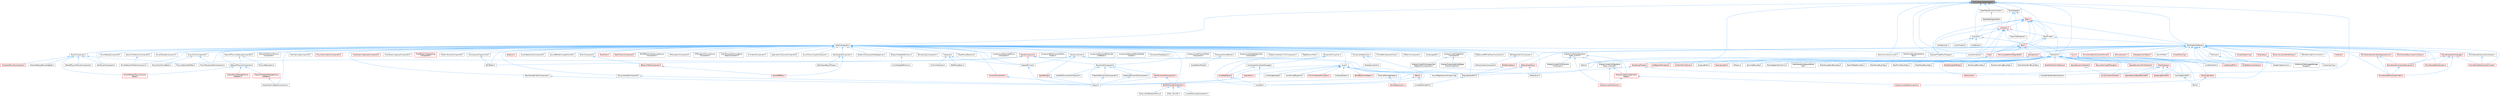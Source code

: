 digraph "ConcurrentLinearAllocator.h"
{
 // INTERACTIVE_SVG=YES
 // LATEX_PDF_SIZE
  bgcolor="transparent";
  edge [fontname=Helvetica,fontsize=10,labelfontname=Helvetica,labelfontsize=10];
  node [fontname=Helvetica,fontsize=10,shape=box,height=0.2,width=0.4];
  Node1 [id="Node000001",label="ConcurrentLinearAllocator.h",height=0.2,width=0.4,color="gray40", fillcolor="grey60", style="filled", fontcolor="black",tooltip=" "];
  Node1 -> Node2 [id="edge1_Node000001_Node000002",dir="back",color="steelblue1",style="solid",tooltip=" "];
  Node2 [id="Node000002",label="ActorComponent.h",height=0.2,width=0.4,color="grey40", fillcolor="white", style="filled",URL="$da/db1/ActorComponent_8h.html",tooltip=" "];
  Node2 -> Node3 [id="edge2_Node000002_Node000003",dir="back",color="steelblue1",style="solid",tooltip=" "];
  Node3 [id="Node000003",label="AIPerceptionComponent.h",height=0.2,width=0.4,color="grey40", fillcolor="white", style="filled",URL="$d6/d0a/AIPerceptionComponent_8h.html",tooltip=" "];
  Node2 -> Node4 [id="edge3_Node000002_Node000004",dir="back",color="steelblue1",style="solid",tooltip=" "];
  Node4 [id="Node000004",label="AIPerceptionStimuliSource\lComponent.h",height=0.2,width=0.4,color="grey40", fillcolor="white", style="filled",URL="$df/da3/AIPerceptionStimuliSourceComponent_8h.html",tooltip=" "];
  Node2 -> Node5 [id="edge4_Node000002_Node000005",dir="back",color="steelblue1",style="solid",tooltip=" "];
  Node5 [id="Node000005",label="ActorTextureStreamingBuild\lDataComponent.h",height=0.2,width=0.4,color="grey40", fillcolor="white", style="filled",URL="$d2/d6d/ActorTextureStreamingBuildDataComponent_8h.html",tooltip=" "];
  Node2 -> Node6 [id="edge5_Node000002_Node000006",dir="back",color="steelblue1",style="solid",tooltip=" "];
  Node6 [id="Node000006",label="AnimNextComponent.h",height=0.2,width=0.4,color="grey40", fillcolor="white", style="filled",URL="$d2/d67/AnimNextComponent_8h.html",tooltip=" "];
  Node2 -> Node7 [id="edge6_Node000002_Node000007",dir="back",color="steelblue1",style="solid",tooltip=" "];
  Node7 [id="Node000007",label="ApplicationLifecycleComponent.h",height=0.2,width=0.4,color="grey40", fillcolor="white", style="filled",URL="$de/db6/ApplicationLifecycleComponent_8h.html",tooltip=" "];
  Node2 -> Node8 [id="edge7_Node000002_Node000008",dir="back",color="steelblue1",style="solid",tooltip=" "];
  Node8 [id="Node000008",label="AsyncPhysicsInputComponent.h",height=0.2,width=0.4,color="grey40", fillcolor="white", style="filled",URL="$da/d20/AsyncPhysicsInputComponent_8h.html",tooltip=" "];
  Node2 -> Node9 [id="edge8_Node000002_Node000009",dir="back",color="steelblue1",style="solid",tooltip=" "];
  Node9 [id="Node000009",label="BlackboardComponent.h",height=0.2,width=0.4,color="grey40", fillcolor="white", style="filled",URL="$d9/d2d/BlackboardComponent_8h.html",tooltip=" "];
  Node9 -> Node10 [id="edge9_Node000009_Node000010",dir="back",color="steelblue1",style="solid",tooltip=" "];
  Node10 [id="Node000010",label="BlackboardKeyAllTypes.h",height=0.2,width=0.4,color="grey40", fillcolor="white", style="filled",URL="$d5/d34/BlackboardKeyAllTypes_8h.html",tooltip=" "];
  Node9 -> Node11 [id="edge10_Node000009_Node000011",dir="back",color="steelblue1",style="solid",tooltip=" "];
  Node11 [id="Node000011",label="ValueOrBBKey.h",height=0.2,width=0.4,color="red", fillcolor="#FFF0F0", style="filled",URL="$d4/d32/ValueOrBBKey_8h.html",tooltip=" "];
  Node2 -> Node35 [id="edge11_Node000002_Node000035",dir="back",color="steelblue1",style="solid",tooltip=" "];
  Node35 [id="Node000035",label="BlueprintComponentNodeSpawner.h",height=0.2,width=0.4,color="grey40", fillcolor="white", style="filled",URL="$d2/d98/BlueprintComponentNodeSpawner_8h.html",tooltip=" "];
  Node2 -> Node36 [id="edge12_Node000002_Node000036",dir="back",color="steelblue1",style="solid",tooltip=" "];
  Node36 [id="Node000036",label="BlueprintGraphDefinitions.h",height=0.2,width=0.4,color="grey40", fillcolor="white", style="filled",URL="$d7/d5e/BlueprintGraphDefinitions_8h.html",tooltip=" "];
  Node36 -> Node37 [id="edge13_Node000036_Node000037",dir="back",color="steelblue1",style="solid",tooltip=" "];
  Node37 [id="Node000037",label="AnimGraphDefinitions.h",height=0.2,width=0.4,color="grey40", fillcolor="white", style="filled",URL="$d9/d78/AnimGraphDefinitions_8h.html",tooltip=" "];
  Node2 -> Node38 [id="edge14_Node000002_Node000038",dir="back",color="steelblue1",style="solid",tooltip=" "];
  Node38 [id="Node000038",label="BoundsCopyComponent.h",height=0.2,width=0.4,color="grey40", fillcolor="white", style="filled",URL="$d2/d10/BoundsCopyComponent_8h.html",tooltip=" "];
  Node2 -> Node39 [id="edge15_Node000002_Node000039",dir="back",color="steelblue1",style="solid",tooltip=" "];
  Node39 [id="Node000039",label="BrainComponent.h",height=0.2,width=0.4,color="grey40", fillcolor="white", style="filled",URL="$d6/dc0/BrainComponent_8h.html",tooltip=" "];
  Node39 -> Node40 [id="edge16_Node000039_Node000040",dir="back",color="steelblue1",style="solid",tooltip=" "];
  Node40 [id="Node000040",label="BehaviorTreeComponent.h",height=0.2,width=0.4,color="red", fillcolor="#FFF0F0", style="filled",URL="$dc/d7b/BehaviorTreeComponent_8h.html",tooltip=" "];
  Node40 -> Node11 [id="edge17_Node000040_Node000011",dir="back",color="steelblue1",style="solid",tooltip=" "];
  Node2 -> Node68 [id="edge18_Node000002_Node000068",dir="back",color="steelblue1",style="solid",tooltip=" "];
  Node68 [id="Node000068",label="ChaosMoverBackend.h",height=0.2,width=0.4,color="grey40", fillcolor="white", style="filled",URL="$de/d0f/ChaosMoverBackend_8h.html",tooltip=" "];
  Node2 -> Node69 [id="edge19_Node000002_Node000069",dir="back",color="steelblue1",style="solid",tooltip=" "];
  Node69 [id="Node000069",label="Character.h",height=0.2,width=0.4,color="grey40", fillcolor="white", style="filled",URL="$db/dc7/Character_8h.html",tooltip=" "];
  Node69 -> Node70 [id="edge20_Node000069_Node000070",dir="back",color="steelblue1",style="solid",tooltip=" "];
  Node70 [id="Node000070",label="ArchVisCharacter.h",height=0.2,width=0.4,color="grey40", fillcolor="white", style="filled",URL="$d3/d2b/ArchVisCharacter_8h.html",tooltip=" "];
  Node69 -> Node71 [id="edge21_Node000069_Node000071",dir="back",color="steelblue1",style="solid",tooltip=" "];
  Node71 [id="Node000071",label="EQSTestingPawn.h",height=0.2,width=0.4,color="grey40", fillcolor="white", style="filled",URL="$de/d48/EQSTestingPawn_8h.html",tooltip=" "];
  Node69 -> Node72 [id="edge22_Node000069_Node000072",dir="back",color="steelblue1",style="solid",tooltip=" "];
  Node72 [id="Node000072",label="EngineMinimal.h",height=0.2,width=0.4,color="grey40", fillcolor="white", style="filled",URL="$d0/d2c/EngineMinimal_8h.html",tooltip=" "];
  Node72 -> Node73 [id="edge23_Node000072_Node000073",dir="back",color="steelblue1",style="solid",tooltip=" "];
  Node73 [id="Node000073",label="Engine.h",height=0.2,width=0.4,color="grey40", fillcolor="white", style="filled",URL="$d1/d34/Public_2Engine_8h.html",tooltip=" "];
  Node2 -> Node74 [id="edge24_Node000002_Node000074",dir="back",color="steelblue1",style="solid",tooltip=" "];
  Node74 [id="Node000074",label="ClusterUnionReplicatedProxy\lComponent.h",height=0.2,width=0.4,color="grey40", fillcolor="white", style="filled",URL="$da/d2c/ClusterUnionReplicatedProxyComponent_8h.html",tooltip=" "];
  Node2 -> Node75 [id="edge25_Node000002_Node000075",dir="back",color="steelblue1",style="solid",tooltip=" "];
  Node75 [id="Node000075",label="ComponentAssetBroker.h",height=0.2,width=0.4,color="grey40", fillcolor="white", style="filled",URL="$da/ddd/ComponentAssetBroker_8h.html",tooltip=" "];
  Node75 -> Node76 [id="edge26_Node000075_Node000076",dir="back",color="steelblue1",style="solid",tooltip=" "];
  Node76 [id="Node000076",label="AudioEditorModule.h",height=0.2,width=0.4,color="grey40", fillcolor="white", style="filled",URL="$d4/d28/AudioEditorModule_8h.html",tooltip=" "];
  Node2 -> Node77 [id="edge27_Node000002_Node000077",dir="back",color="steelblue1",style="solid",tooltip=" "];
  Node77 [id="Node000077",label="ComponentEditorContextMenu\lContex.h",height=0.2,width=0.4,color="grey40", fillcolor="white", style="filled",URL="$db/d71/ComponentEditorContextMenuContex_8h.html",tooltip=" "];
  Node2 -> Node78 [id="edge28_Node000002_Node000078",dir="back",color="steelblue1",style="solid",tooltip=" "];
  Node78 [id="Node000078",label="ComponentEditorUtils.h",height=0.2,width=0.4,color="grey40", fillcolor="white", style="filled",URL="$d0/d4b/ComponentEditorUtils_8h.html",tooltip=" "];
  Node78 -> Node79 [id="edge29_Node000078_Node000079",dir="back",color="steelblue1",style="solid",tooltip=" "];
  Node79 [id="Node000079",label="PackedLevelActor.h",height=0.2,width=0.4,color="grey40", fillcolor="white", style="filled",URL="$d7/dfa/PackedLevelActor_8h.html",tooltip=" "];
  Node78 -> Node80 [id="edge30_Node000078_Node000080",dir="back",color="steelblue1",style="solid",tooltip=" "];
  Node80 [id="Node000080",label="UnrealEd.h",height=0.2,width=0.4,color="grey40", fillcolor="white", style="filled",URL="$d2/d5f/UnrealEd_8h.html",tooltip=" "];
  Node2 -> Node81 [id="edge31_Node000002_Node000081",dir="back",color="steelblue1",style="solid",tooltip=" "];
  Node81 [id="Node000081",label="ComponentElementEditorCopy\lAndPaste.h",height=0.2,width=0.4,color="grey40", fillcolor="white", style="filled",URL="$da/d37/ComponentElementEditorCopyAndPaste_8h.html",tooltip=" "];
  Node2 -> Node82 [id="edge32_Node000002_Node000082",dir="back",color="steelblue1",style="solid",tooltip=" "];
  Node82 [id="Node000082",label="ComponentRecreateRenderState\lContext.h",height=0.2,width=0.4,color="grey40", fillcolor="white", style="filled",URL="$de/dd0/ComponentRecreateRenderStateContext_8h.html",tooltip=" "];
  Node2 -> Node83 [id="edge33_Node000002_Node000083",dir="back",color="steelblue1",style="solid",tooltip=" "];
  Node83 [id="Node000083",label="ComponentTypeRegistry.h",height=0.2,width=0.4,color="grey40", fillcolor="white", style="filled",URL="$dd/d81/ComponentTypeRegistry_8h.html",tooltip=" "];
  Node2 -> Node84 [id="edge34_Node000002_Node000084",dir="back",color="steelblue1",style="solid",tooltip=" "];
  Node84 [id="Node000084",label="ComponentVisualizer.h",height=0.2,width=0.4,color="grey40", fillcolor="white", style="filled",URL="$d3/d9b/ComponentVisualizer_8h.html",tooltip=" "];
  Node84 -> Node85 [id="edge35_Node000084_Node000085",dir="back",color="steelblue1",style="solid",tooltip=" "];
  Node85 [id="Node000085",label="ComponentVisualizerManager.h",height=0.2,width=0.4,color="grey40", fillcolor="white", style="filled",URL="$d5/d81/ComponentVisualizerManager_8h.html",tooltip=" "];
  Node85 -> Node80 [id="edge36_Node000085_Node000080",dir="back",color="steelblue1",style="solid",tooltip=" "];
  Node85 -> Node86 [id="edge37_Node000085_Node000086",dir="back",color="steelblue1",style="solid",tooltip=" "];
  Node86 [id="Node000086",label="UnrealEdEngine.h",height=0.2,width=0.4,color="red", fillcolor="#FFF0F0", style="filled",URL="$d2/d51/UnrealEdEngine_8h.html",tooltip=" "];
  Node86 -> Node80 [id="edge38_Node000086_Node000080",dir="back",color="steelblue1",style="solid",tooltip=" "];
  Node84 -> Node80 [id="edge39_Node000084_Node000080",dir="back",color="steelblue1",style="solid",tooltip=" "];
  Node84 -> Node86 [id="edge40_Node000084_Node000086",dir="back",color="steelblue1",style="solid",tooltip=" "];
  Node2 -> Node88 [id="edge41_Node000002_Node000088",dir="back",color="steelblue1",style="solid",tooltip=" "];
  Node88 [id="Node000088",label="DisplayClusterConfiguration\lTypes_ICVFX.h",height=0.2,width=0.4,color="grey40", fillcolor="white", style="filled",URL="$d3/dc4/DisplayClusterConfigurationTypes__ICVFX_8h.html",tooltip=" "];
  Node88 -> Node89 [id="edge42_Node000088_Node000089",dir="back",color="steelblue1",style="solid",tooltip=" "];
  Node89 [id="Node000089",label="DisplayClusterConfiguration\lTypes.h",height=0.2,width=0.4,color="red", fillcolor="#FFF0F0", style="filled",URL="$d5/dc6/DisplayClusterConfigurationTypes_8h.html",tooltip=" "];
  Node89 -> Node92 [id="edge43_Node000089_Node000092",dir="back",color="steelblue1",style="solid",tooltip=" "];
  Node92 [id="Node000092",label="DisplayClusterNetConnection.h",height=0.2,width=0.4,color="red", fillcolor="#FFF0F0", style="filled",URL="$d0/df0/DisplayClusterNetConnection_8h.html",tooltip=" "];
  Node89 -> Node94 [id="edge44_Node000089_Node000094",dir="back",color="steelblue1",style="solid",tooltip=" "];
  Node94 [id="Node000094",label="DisplayClusterRootActor.h",height=0.2,width=0.4,color="red", fillcolor="#FFF0F0", style="filled",URL="$d0/d41/DisplayClusterRootActor_8h.html",tooltip=" "];
  Node88 -> Node99 [id="edge45_Node000088_Node000099",dir="back",color="steelblue1",style="solid",tooltip=" "];
  Node99 [id="Node000099",label="DisplayClusterConfiguration\lTypes_Viewport.h",height=0.2,width=0.4,color="grey40", fillcolor="white", style="filled",URL="$d1/d6b/DisplayClusterConfigurationTypes__Viewport_8h.html",tooltip=" "];
  Node99 -> Node89 [id="edge46_Node000099_Node000089",dir="back",color="steelblue1",style="solid",tooltip=" "];
  Node99 -> Node94 [id="edge47_Node000099_Node000094",dir="back",color="steelblue1",style="solid",tooltip=" "];
  Node88 -> Node100 [id="edge48_Node000088_Node000100",dir="back",color="steelblue1",style="solid",tooltip=" "];
  Node100 [id="Node000100",label="DisplayClusterICVFXCamera\lComponent.h",height=0.2,width=0.4,color="grey40", fillcolor="white", style="filled",URL="$d9/de0/DisplayClusterICVFXCameraComponent_8h.html",tooltip=" "];
  Node88 -> Node94 [id="edge49_Node000088_Node000094",dir="back",color="steelblue1",style="solid",tooltip=" "];
  Node2 -> Node101 [id="edge50_Node000002_Node000101",dir="back",color="steelblue1",style="solid",tooltip=" "];
  Node101 [id="Node000101",label="DisplayClusterPreviewShare\lComponent.h",height=0.2,width=0.4,color="grey40", fillcolor="white", style="filled",URL="$d0/d2c/DisplayClusterPreviewShareComponent_8h.html",tooltip=" "];
  Node2 -> Node102 [id="edge51_Node000002_Node000102",dir="back",color="steelblue1",style="solid",tooltip=" "];
  Node102 [id="Node000102",label="DisplayClusterStageActor\lComponent.h",height=0.2,width=0.4,color="grey40", fillcolor="white", style="filled",URL="$d6/d98/DisplayClusterStageActorComponent_8h.html",tooltip=" "];
  Node102 -> Node103 [id="edge52_Node000102_Node000103",dir="back",color="steelblue1",style="solid",tooltip=" "];
  Node103 [id="Node000103",label="DisplayClusterChromakeyCard\lStageActorComponent.h",height=0.2,width=0.4,color="grey40", fillcolor="white", style="filled",URL="$db/dbc/DisplayClusterChromakeyCardStageActorComponent_8h.html",tooltip=" "];
  Node102 -> Node104 [id="edge53_Node000102_Node000104",dir="back",color="steelblue1",style="solid",tooltip=" "];
  Node104 [id="Node000104",label="DisplayClusterLightCardStage\lActorComponent.h",height=0.2,width=0.4,color="grey40", fillcolor="white", style="filled",URL="$d0/db9/DisplayClusterLightCardStageActorComponent_8h.html",tooltip=" "];
  Node2 -> Node105 [id="edge54_Node000002_Node000105",dir="back",color="steelblue1",style="solid",tooltip=" "];
  Node105 [id="Node000105",label="DisplayClusterStageGeometry\lComponent.h",height=0.2,width=0.4,color="grey40", fillcolor="white", style="filled",URL="$d2/df3/DisplayClusterStageGeometryComponent_8h.html",tooltip=" "];
  Node2 -> Node106 [id="edge55_Node000002_Node000106",dir="back",color="steelblue1",style="solid",tooltip=" "];
  Node106 [id="Node000106",label="DisplayClusterSyncTickComponent.h",height=0.2,width=0.4,color="grey40", fillcolor="white", style="filled",URL="$d5/d00/DisplayClusterSyncTickComponent_8h.html",tooltip=" "];
  Node2 -> Node107 [id="edge56_Node000002_Node000107",dir="back",color="steelblue1",style="solid",tooltip=" "];
  Node107 [id="Node000107",label="DlgReferenceTree.h",height=0.2,width=0.4,color="grey40", fillcolor="white", style="filled",URL="$db/dd3/DlgReferenceTree_8h.html",tooltip=" "];
  Node2 -> Node72 [id="edge57_Node000002_Node000072",dir="back",color="steelblue1",style="solid",tooltip=" "];
  Node2 -> Node108 [id="edge58_Node000002_Node000108",dir="back",color="steelblue1",style="solid",tooltip=" "];
  Node108 [id="Node000108",label="EngineSharedPCH.h",height=0.2,width=0.4,color="grey40", fillcolor="white", style="filled",URL="$dc/dbb/EngineSharedPCH_8h.html",tooltip=" "];
  Node108 -> Node109 [id="edge59_Node000108_Node000109",dir="back",color="steelblue1",style="solid",tooltip=" "];
  Node109 [id="Node000109",label="UnrealEdSharedPCH.h",height=0.2,width=0.4,color="grey40", fillcolor="white", style="filled",URL="$d1/de6/UnrealEdSharedPCH_8h.html",tooltip=" "];
  Node2 -> Node110 [id="edge60_Node000002_Node000110",dir="back",color="steelblue1",style="solid",tooltip=" "];
  Node110 [id="Node000110",label="GameplayTasksComponent.h",height=0.2,width=0.4,color="grey40", fillcolor="white", style="filled",URL="$d6/d36/GameplayTasksComponent_8h.html",tooltip=" "];
  Node110 -> Node111 [id="edge61_Node000110_Node000111",dir="back",color="steelblue1",style="solid",tooltip=" "];
  Node111 [id="Node000111",label="AbilitySystemComponent.h",height=0.2,width=0.4,color="grey40", fillcolor="white", style="filled",URL="$d0/da3/AbilitySystemComponent_8h.html",tooltip=" "];
  Node2 -> Node112 [id="edge62_Node000002_Node000112",dir="back",color="steelblue1",style="solid",tooltip=" "];
  Node112 [id="Node000112",label="InputComponent.h",height=0.2,width=0.4,color="grey40", fillcolor="white", style="filled",URL="$d4/de7/InputComponent_8h.html",tooltip=" "];
  Node112 -> Node72 [id="edge63_Node000112_Node000072",dir="back",color="steelblue1",style="solid",tooltip=" "];
  Node112 -> Node108 [id="edge64_Node000112_Node000108",dir="back",color="steelblue1",style="solid",tooltip=" "];
  Node112 -> Node113 [id="edge65_Node000112_Node000113",dir="back",color="steelblue1",style="solid",tooltip=" "];
  Node113 [id="Node000113",label="InputSettings.h",height=0.2,width=0.4,color="red", fillcolor="#FFF0F0", style="filled",URL="$da/d88/InputSettings_8h.html",tooltip=" "];
  Node113 -> Node73 [id="edge66_Node000113_Node000073",dir="back",color="steelblue1",style="solid",tooltip=" "];
  Node2 -> Node116 [id="edge67_Node000002_Node000116",dir="back",color="steelblue1",style="solid",tooltip=" "];
  Node116 [id="Node000116",label="KismetReinstanceUtilities.h",height=0.2,width=0.4,color="grey40", fillcolor="white", style="filled",URL="$d4/dae/KismetReinstanceUtilities_8h.html",tooltip=" "];
  Node2 -> Node117 [id="edge68_Node000002_Node000117",dir="back",color="steelblue1",style="solid",tooltip=" "];
  Node117 [id="Node000117",label="LODSyncComponent.h",height=0.2,width=0.4,color="grey40", fillcolor="white", style="filled",URL="$d0/dbf/LODSyncComponent_8h.html",tooltip=" "];
  Node2 -> Node118 [id="edge69_Node000002_Node000118",dir="back",color="steelblue1",style="solid",tooltip=" "];
  Node118 [id="Node000118",label="LandscapeEdit.h",height=0.2,width=0.4,color="grey40", fillcolor="white", style="filled",URL="$df/d61/LandscapeEdit_8h.html",tooltip=" "];
  Node2 -> Node119 [id="edge70_Node000002_Node000119",dir="back",color="steelblue1",style="solid",tooltip=" "];
  Node119 [id="Node000119",label="Level.h",height=0.2,width=0.4,color="grey40", fillcolor="white", style="filled",URL="$d9/da2/Level_8h.html",tooltip=" "];
  Node119 -> Node120 [id="edge71_Node000119_Node000120",dir="back",color="steelblue1",style="solid",tooltip=" "];
  Node120 [id="Node000120",label="AsyncRegisterLevelContext.cpp",height=0.2,width=0.4,color="grey40", fillcolor="white", style="filled",URL="$da/df8/AsyncRegisterLevelContext_8cpp.html",tooltip=" "];
  Node119 -> Node121 [id="edge72_Node000119_Node000121",dir="back",color="steelblue1",style="solid",tooltip=" "];
  Node121 [id="Node000121",label="Editor.h",height=0.2,width=0.4,color="red", fillcolor="#FFF0F0", style="filled",URL="$de/d6e/Editor_8h.html",tooltip=" "];
  Node121 -> Node80 [id="edge73_Node000121_Node000080",dir="back",color="steelblue1",style="solid",tooltip=" "];
  Node121 -> Node109 [id="edge74_Node000121_Node000109",dir="back",color="steelblue1",style="solid",tooltip=" "];
  Node119 -> Node73 [id="edge75_Node000119_Node000073",dir="back",color="steelblue1",style="solid",tooltip=" "];
  Node119 -> Node108 [id="edge76_Node000119_Node000108",dir="back",color="steelblue1",style="solid",tooltip=" "];
  Node119 -> Node348 [id="edge77_Node000119_Node000348",dir="back",color="steelblue1",style="solid",tooltip=" "];
  Node348 [id="Node000348",label="EngineUtils.h",height=0.2,width=0.4,color="red", fillcolor="#FFF0F0", style="filled",URL="$d4/d61/EngineUtils_8h.html",tooltip=" "];
  Node348 -> Node73 [id="edge78_Node000348_Node000073",dir="back",color="steelblue1",style="solid",tooltip=" "];
  Node119 -> Node355 [id="edge79_Node000119_Node000355",dir="back",color="steelblue1",style="solid",tooltip=" "];
  Node355 [id="Node000355",label="ExternalPackageHelper.h",height=0.2,width=0.4,color="grey40", fillcolor="white", style="filled",URL="$d3/d2f/ExternalPackageHelper_8h.html",tooltip=" "];
  Node355 -> Node356 [id="edge80_Node000355_Node000356",dir="back",color="steelblue1",style="solid",tooltip=" "];
  Node356 [id="Node000356",label="WorldDataLayers.h",height=0.2,width=0.4,color="red", fillcolor="#FFF0F0", style="filled",URL="$d1/d1d/WorldDataLayers_8h.html",tooltip=" "];
  Node119 -> Node357 [id="edge81_Node000119_Node000357",dir="back",color="steelblue1",style="solid",tooltip=" "];
  Node357 [id="Node000357",label="LevelDragDropOp.h",height=0.2,width=0.4,color="grey40", fillcolor="white", style="filled",URL="$dc/da5/LevelDragDropOp_8h.html",tooltip=" "];
  Node119 -> Node358 [id="edge82_Node000119_Node000358",dir="back",color="steelblue1",style="solid",tooltip=" "];
  Node358 [id="Node000358",label="LevelScriptBlueprint.h",height=0.2,width=0.4,color="grey40", fillcolor="white", style="filled",URL="$da/dfb/LevelScriptBlueprint_8h.html",tooltip=" "];
  Node119 -> Node359 [id="edge83_Node000119_Node000359",dir="back",color="steelblue1",style="solid",tooltip=" "];
  Node359 [id="Node000359",label="PrimitiveSceneProxyDesc.h",height=0.2,width=0.4,color="red", fillcolor="#FFF0F0", style="filled",URL="$d8/d20/PrimitiveSceneProxyDesc_8h.html",tooltip=" "];
  Node119 -> Node370 [id="edge84_Node000119_Node000370",dir="back",color="steelblue1",style="solid",tooltip=" "];
  Node370 [id="Node000370",label="SurfaceIterators.h",height=0.2,width=0.4,color="grey40", fillcolor="white", style="filled",URL="$da/de6/SurfaceIterators_8h.html",tooltip=" "];
  Node119 -> Node356 [id="edge85_Node000119_Node000356",dir="back",color="steelblue1",style="solid",tooltip=" "];
  Node119 -> Node371 [id="edge86_Node000119_Node000371",dir="back",color="steelblue1",style="solid",tooltip=" "];
  Node371 [id="Node000371",label="WorldPartitionHelpers.h",height=0.2,width=0.4,color="red", fillcolor="#FFF0F0", style="filled",URL="$d9/dff/WorldPartitionHelpers_8h.html",tooltip=" "];
  Node2 -> Node373 [id="edge87_Node000002_Node000373",dir="back",color="steelblue1",style="solid",tooltip=" "];
  Node373 [id="Node000373",label="MarkActorRenderStateDirty\lTask.h",height=0.2,width=0.4,color="grey40", fillcolor="white", style="filled",URL="$d0/d61/MarkActorRenderStateDirtyTask_8h.html",tooltip=" "];
  Node2 -> Node374 [id="edge88_Node000002_Node000374",dir="back",color="steelblue1",style="solid",tooltip=" "];
  Node374 [id="Node000374",label="MaterialList.h",height=0.2,width=0.4,color="grey40", fillcolor="white", style="filled",URL="$df/d0c/MaterialList_8h.html",tooltip=" "];
  Node2 -> Node375 [id="edge89_Node000002_Node000375",dir="back",color="steelblue1",style="solid",tooltip=" "];
  Node375 [id="Node000375",label="MetasoundOfflinePlayerComponent.h",height=0.2,width=0.4,color="grey40", fillcolor="white", style="filled",URL="$d8/d8f/MetasoundOfflinePlayerComponent_8h.html",tooltip=" "];
  Node2 -> Node376 [id="edge90_Node000002_Node000376",dir="back",color="steelblue1",style="solid",tooltip=" "];
  Node376 [id="Node000376",label="ModularVehicleBaseComponent.h",height=0.2,width=0.4,color="grey40", fillcolor="white", style="filled",URL="$d3/dc7/ModularVehicleBaseComponent_8h.html",tooltip=" "];
  Node2 -> Node377 [id="edge91_Node000002_Node000377",dir="back",color="steelblue1",style="solid",tooltip=" "];
  Node377 [id="Node000377",label="MovementComponent.h",height=0.2,width=0.4,color="grey40", fillcolor="white", style="filled",URL="$dd/dc8/MovementComponent_8h.html",tooltip=" "];
  Node377 -> Node73 [id="edge92_Node000377_Node000073",dir="back",color="steelblue1",style="solid",tooltip=" "];
  Node377 -> Node378 [id="edge93_Node000377_Node000378",dir="back",color="steelblue1",style="solid",tooltip=" "];
  Node378 [id="Node000378",label="InterpToMovementComponent.h",height=0.2,width=0.4,color="grey40", fillcolor="white", style="filled",URL="$db/d5e/InterpToMovementComponent_8h.html",tooltip=" "];
  Node377 -> Node379 [id="edge94_Node000377_Node000379",dir="back",color="steelblue1",style="solid",tooltip=" "];
  Node379 [id="Node000379",label="NavMovementComponent.h",height=0.2,width=0.4,color="red", fillcolor="#FFF0F0", style="filled",URL="$de/d97/NavMovementComponent_8h.html",tooltip=" "];
  Node379 -> Node73 [id="edge95_Node000379_Node000073",dir="back",color="steelblue1",style="solid",tooltip=" "];
  Node379 -> Node380 [id="edge96_Node000379_Node000380",dir="back",color="steelblue1",style="solid",tooltip=" "];
  Node380 [id="Node000380",label="PathFollowingComponent.h",height=0.2,width=0.4,color="red", fillcolor="#FFF0F0", style="filled",URL="$d5/d0b/PathFollowingComponent_8h.html",tooltip=" "];
  Node380 -> Node381 [id="edge97_Node000380_Node000381",dir="back",color="steelblue1",style="solid",tooltip=" "];
  Node381 [id="Node000381",label="AIAsyncTaskBlueprintProxy.h",height=0.2,width=0.4,color="grey40", fillcolor="white", style="filled",URL="$db/d07/AIAsyncTaskBlueprintProxy_8h.html",tooltip=" "];
  Node380 -> Node382 [id="edge98_Node000380_Node000382",dir="back",color="steelblue1",style="solid",tooltip=" "];
  Node382 [id="Node000382",label="AITask_MoveTo.h",height=0.2,width=0.4,color="grey40", fillcolor="white", style="filled",URL="$d4/dc4/AITask__MoveTo_8h.html",tooltip=" "];
  Node380 -> Node383 [id="edge99_Node000380_Node000383",dir="back",color="steelblue1",style="solid",tooltip=" "];
  Node383 [id="Node000383",label="CrowdFollowingComponent.h",height=0.2,width=0.4,color="grey40", fillcolor="white", style="filled",URL="$db/d23/CrowdFollowingComponent_8h.html",tooltip=" "];
  Node377 -> Node402 [id="edge100_Node000377_Node000402",dir="back",color="steelblue1",style="solid",tooltip=" "];
  Node402 [id="Node000402",label="ProjectileMovementComponent.h",height=0.2,width=0.4,color="grey40", fillcolor="white", style="filled",URL="$dd/d2f/ProjectileMovementComponent_8h.html",tooltip=" "];
  Node402 -> Node73 [id="edge101_Node000402_Node000073",dir="back",color="steelblue1",style="solid",tooltip=" "];
  Node377 -> Node403 [id="edge102_Node000377_Node000403",dir="back",color="steelblue1",style="solid",tooltip=" "];
  Node403 [id="Node000403",label="RotatingMovementComponent.h",height=0.2,width=0.4,color="grey40", fillcolor="white", style="filled",URL="$da/db6/RotatingMovementComponent_8h.html",tooltip=" "];
  Node403 -> Node73 [id="edge103_Node000403_Node000073",dir="back",color="steelblue1",style="solid",tooltip=" "];
  Node2 -> Node404 [id="edge104_Node000002_Node000404",dir="back",color="steelblue1",style="solid",tooltip=" "];
  Node404 [id="Node000404",label="MoverComponent.h",height=0.2,width=0.4,color="grey40", fillcolor="white", style="filled",URL="$dc/d95/MoverComponent_8h.html",tooltip=" "];
  Node404 -> Node405 [id="edge105_Node000404_Node000405",dir="back",color="steelblue1",style="solid",tooltip=" "];
  Node405 [id="Node000405",label="CharacterMoverComponent.h",height=0.2,width=0.4,color="red", fillcolor="#FFF0F0", style="filled",URL="$d2/d92/CharacterMoverComponent_8h.html",tooltip=" "];
  Node404 -> Node408 [id="edge106_Node000404_Node000408",dir="back",color="steelblue1",style="solid",tooltip=" "];
  Node408 [id="Node000408",label="MotionWarpingMoverAdapter.h",height=0.2,width=0.4,color="grey40", fillcolor="white", style="filled",URL="$d2/dbb/MotionWarpingMoverAdapter_8h.html",tooltip=" "];
  Node404 -> Node399 [id="edge107_Node000404_Node000399",dir="back",color="steelblue1",style="solid",tooltip=" "];
  Node399 [id="Node000399",label="MoverNetworkPhysicsLiaison\lBase.h",height=0.2,width=0.4,color="red", fillcolor="#FFF0F0", style="filled",URL="$d6/d54/MoverNetworkPhysicsLiaisonBase_8h.html",tooltip=" "];
  Node404 -> Node409 [id="edge108_Node000404_Node000409",dir="back",color="steelblue1",style="solid",tooltip=" "];
  Node409 [id="Node000409",label="NavMoverComponent.h",height=0.2,width=0.4,color="grey40", fillcolor="white", style="filled",URL="$df/dbc/NavMoverComponent_8h.html",tooltip=" "];
  Node404 -> Node410 [id="edge109_Node000404_Node000410",dir="back",color="steelblue1",style="solid",tooltip=" "];
  Node410 [id="Node000410",label="PathedPhysicsMoverComponent.h",height=0.2,width=0.4,color="grey40", fillcolor="white", style="filled",URL="$d2/dea/PathedPhysicsMoverComponent_8h.html",tooltip=" "];
  Node404 -> Node411 [id="edge110_Node000404_Node000411",dir="back",color="steelblue1",style="solid",tooltip=" "];
  Node411 [id="Node000411",label="PhysicsStanceModifier.h",height=0.2,width=0.4,color="grey40", fillcolor="white", style="filled",URL="$dc/d04/PhysicsStanceModifier_8h.html",tooltip=" "];
  Node2 -> Node412 [id="edge111_Node000002_Node000412",dir="back",color="steelblue1",style="solid",tooltip=" "];
  Node412 [id="Node000412",label="MoverDebugComponent.h",height=0.2,width=0.4,color="grey40", fillcolor="white", style="filled",URL="$d8/d6c/MoverDebugComponent_8h.html",tooltip=" "];
  Node2 -> Node413 [id="edge112_Node000002_Node000413",dir="back",color="steelblue1",style="solid",tooltip=" "];
  Node413 [id="Node000413",label="MoverNetworkPredictionLiaison.h",height=0.2,width=0.4,color="grey40", fillcolor="white", style="filled",URL="$d3/da4/MoverNetworkPredictionLiaison_8h.html",tooltip=" "];
  Node2 -> Node414 [id="edge113_Node000002_Node000414",dir="back",color="steelblue1",style="solid",tooltip=" "];
  Node414 [id="Node000414",label="MoverStandaloneLiaison.h",height=0.2,width=0.4,color="grey40", fillcolor="white", style="filled",URL="$dd/d84/MoverStandaloneLiaison_8h.html",tooltip=" "];
  Node2 -> Node415 [id="edge114_Node000002_Node000415",dir="back",color="steelblue1",style="solid",tooltip=" "];
  Node415 [id="Node000415",label="MusicClockComponent.h",height=0.2,width=0.4,color="grey40", fillcolor="white", style="filled",URL="$dc/dd9/MusicClockComponent_8h.html",tooltip=" "];
  Node415 -> Node416 [id="edge115_Node000415_Node000416",dir="back",color="steelblue1",style="solid",tooltip=" "];
  Node416 [id="Node000416",label="MusicClockDriverBase.h",height=0.2,width=0.4,color="grey40", fillcolor="white", style="filled",URL="$d5/d9a/MusicClockDriverBase_8h.html",tooltip=" "];
  Node415 -> Node417 [id="edge116_Node000415_Node000417",dir="back",color="steelblue1",style="solid",tooltip=" "];
  Node417 [id="Node000417",label="MusicTempometerComponent.h",height=0.2,width=0.4,color="grey40", fillcolor="white", style="filled",URL="$d9/ddf/MusicTempometerComponent_8h.html",tooltip=" "];
  Node2 -> Node417 [id="edge117_Node000002_Node000417",dir="back",color="steelblue1",style="solid",tooltip=" "];
  Node2 -> Node409 [id="edge118_Node000002_Node000409",dir="back",color="steelblue1",style="solid",tooltip=" "];
  Node2 -> Node392 [id="edge119_Node000002_Node000392",dir="back",color="steelblue1",style="solid",tooltip=" "];
  Node392 [id="Node000392",label="NetworkPhysicsComponent.h",height=0.2,width=0.4,color="grey40", fillcolor="white", style="filled",URL="$d5/dcb/NetworkPhysicsComponent_8h.html",tooltip=" "];
  Node392 -> Node393 [id="edge120_Node000392_Node000393",dir="back",color="steelblue1",style="solid",tooltip=" "];
  Node393 [id="Node000393",label="ChaosSimModuleManagerAsync\lCallback.h",height=0.2,width=0.4,color="red", fillcolor="#FFF0F0", style="filled",URL="$d7/dd0/ChaosSimModuleManagerAsyncCallback_8h.html",tooltip=" "];
  Node393 -> Node376 [id="edge121_Node000393_Node000376",dir="back",color="steelblue1",style="solid",tooltip=" "];
  Node392 -> Node397 [id="edge122_Node000392_Node000397",dir="back",color="steelblue1",style="solid",tooltip=" "];
  Node397 [id="Node000397",label="ChaosVehicleManagerAsync\lCallback.h",height=0.2,width=0.4,color="red", fillcolor="#FFF0F0", style="filled",URL="$d4/dea/ChaosVehicleManagerAsyncCallback_8h.html",tooltip=" "];
  Node392 -> Node399 [id="edge123_Node000392_Node000399",dir="back",color="steelblue1",style="solid",tooltip=" "];
  Node2 -> Node418 [id="edge124_Node000002_Node000418",dir="back",color="steelblue1",style="solid",tooltip=" "];
  Node418 [id="Node000418",label="NetworkPhysicsSettingsComponent.h",height=0.2,width=0.4,color="grey40", fillcolor="white", style="filled",URL="$dc/dea/NetworkPhysicsSettingsComponent_8h.html",tooltip=" "];
  Node418 -> Node392 [id="edge125_Node000418_Node000392",dir="back",color="steelblue1",style="solid",tooltip=" "];
  Node418 -> Node419 [id="edge126_Node000418_Node000419",dir="back",color="steelblue1",style="solid",tooltip=" "];
  Node419 [id="Node000419",label="PhysicsReplication.h",height=0.2,width=0.4,color="grey40", fillcolor="white", style="filled",URL="$dc/d56/PhysicsReplication_8h.html",tooltip=" "];
  Node2 -> Node420 [id="edge127_Node000002_Node000420",dir="back",color="steelblue1",style="solid",tooltip=" "];
  Node420 [id="Node000420",label="NetworkPredictionComponent.h",height=0.2,width=0.4,color="grey40", fillcolor="white", style="filled",URL="$d9/d97/NetworkPredictionComponent_8h.html",tooltip=" "];
  Node420 -> Node413 [id="edge128_Node000420_Node000413",dir="back",color="steelblue1",style="solid",tooltip=" "];
  Node2 -> Node421 [id="edge129_Node000002_Node000421",dir="back",color="steelblue1",style="solid",tooltip=" "];
  Node421 [id="Node000421",label="NetworkPredictionPhysics\lComponent.h",height=0.2,width=0.4,color="grey40", fillcolor="white", style="filled",URL="$d1/d6b/NetworkPredictionPhysicsComponent_8h.html",tooltip=" "];
  Node2 -> Node380 [id="edge130_Node000002_Node000380",dir="back",color="steelblue1",style="solid",tooltip=" "];
  Node2 -> Node422 [id="edge131_Node000002_Node000422",dir="back",color="steelblue1",style="solid",tooltip=" "];
  Node422 [id="Node000422",label="PawnNoiseEmitterComponent.h",height=0.2,width=0.4,color="grey40", fillcolor="white", style="filled",URL="$de/d71/PawnNoiseEmitterComponent_8h.html",tooltip=" "];
  Node422 -> Node73 [id="edge132_Node000422_Node000073",dir="back",color="steelblue1",style="solid",tooltip=" "];
  Node2 -> Node423 [id="edge133_Node000002_Node000423",dir="back",color="steelblue1",style="solid",tooltip=" "];
  Node423 [id="Node000423",label="PawnSensingComponent.h",height=0.2,width=0.4,color="grey40", fillcolor="white", style="filled",URL="$d0/d30/PawnSensingComponent_8h.html",tooltip=" "];
  Node2 -> Node424 [id="edge134_Node000002_Node000424",dir="back",color="steelblue1",style="solid",tooltip=" "];
  Node424 [id="Node000424",label="PhysicalAnimationComponent.h",height=0.2,width=0.4,color="red", fillcolor="#FFF0F0", style="filled",URL="$de/d7f/PhysicalAnimationComponent_8h.html",tooltip=" "];
  Node2 -> Node426 [id="edge135_Node000002_Node000426",dir="back",color="steelblue1",style="solid",tooltip=" "];
  Node426 [id="Node000426",label="PhysicsHandleComponent.h",height=0.2,width=0.4,color="grey40", fillcolor="white", style="filled",URL="$d5/dd0/PhysicsHandleComponent_8h.html",tooltip=" "];
  Node426 -> Node73 [id="edge136_Node000426_Node000073",dir="back",color="steelblue1",style="solid",tooltip=" "];
  Node2 -> Node427 [id="edge137_Node000002_Node000427",dir="back",color="steelblue1",style="solid",tooltip=" "];
  Node427 [id="Node000427",label="PixelStreaming2InputComponent.h",height=0.2,width=0.4,color="red", fillcolor="#FFF0F0", style="filled",URL="$da/dda/PixelStreaming2InputComponent_8h.html",tooltip=" "];
  Node2 -> Node429 [id="edge138_Node000002_Node000429",dir="back",color="steelblue1",style="solid",tooltip=" "];
  Node429 [id="Node000429",label="PixelStreamingInputComponent.h",height=0.2,width=0.4,color="grey40", fillcolor="white", style="filled",URL="$d5/d26/PixelStreamingInputComponent_8h.html",tooltip=" "];
  Node2 -> Node430 [id="edge139_Node000002_Node000430",dir="back",color="steelblue1",style="solid",tooltip=" "];
  Node430 [id="Node000430",label="PixelStreamingSignalling\lComponent.h",height=0.2,width=0.4,color="red", fillcolor="#FFF0F0", style="filled",URL="$df/d48/PixelStreamingSignallingComponent_8h.html",tooltip=" "];
  Node2 -> Node432 [id="edge140_Node000002_Node000432",dir="back",color="steelblue1",style="solid",tooltip=" "];
  Node432 [id="Node000432",label="PlatformEventsComponent.h",height=0.2,width=0.4,color="grey40", fillcolor="white", style="filled",URL="$d7/db9/PlatformEventsComponent_8h.html",tooltip=" "];
  Node2 -> Node433 [id="edge141_Node000002_Node000433",dir="back",color="steelblue1",style="solid",tooltip=" "];
  Node433 [id="Node000433",label="SComponentClassCombo.h",height=0.2,width=0.4,color="grey40", fillcolor="white", style="filled",URL="$dc/df2/SComponentClassCombo_8h.html",tooltip=" "];
  Node433 -> Node302 [id="edge142_Node000433_Node000302",dir="back",color="steelblue1",style="solid",tooltip=" "];
  Node302 [id="Node000302",label="SSCSEditor.h",height=0.2,width=0.4,color="grey40", fillcolor="white", style="filled",URL="$d0/d2e/SSCSEditor_8h.html",tooltip=" "];
  Node2 -> Node302 [id="edge143_Node000002_Node000302",dir="back",color="steelblue1",style="solid",tooltip=" "];
  Node2 -> Node434 [id="edge144_Node000002_Node000434",dir="back",color="steelblue1",style="solid",tooltip=" "];
  Node434 [id="Node000434",label="SceneComponent.h",height=0.2,width=0.4,color="red", fillcolor="#FFF0F0", style="filled",URL="$dd/de8/SceneComponent_8h.html",tooltip=" "];
  Node434 -> Node72 [id="edge145_Node000434_Node000072",dir="back",color="steelblue1",style="solid",tooltip=" "];
  Node434 -> Node108 [id="edge146_Node000434_Node000108",dir="back",color="steelblue1",style="solid",tooltip=" "];
  Node434 -> Node377 [id="edge147_Node000434_Node000377",dir="back",color="steelblue1",style="solid",tooltip=" "];
  Node434 -> Node411 [id="edge148_Node000434_Node000411",dir="back",color="steelblue1",style="solid",tooltip=" "];
  Node434 -> Node302 [id="edge149_Node000434_Node000302",dir="back",color="steelblue1",style="solid",tooltip=" "];
  Node2 -> Node1872 [id="edge150_Node000002_Node001872",dir="back",color="steelblue1",style="solid",tooltip=" "];
  Node1872 [id="Node001872",label="Selection.h",height=0.2,width=0.4,color="red", fillcolor="#FFF0F0", style="filled",URL="$d9/d60/Editor_2UnrealEd_2Public_2Selection_8h.html",tooltip=" "];
  Node2 -> Node1877 [id="edge151_Node000002_Node001877",dir="back",color="steelblue1",style="solid",tooltip=" "];
  Node1877 [id="Node001877",label="SmartObjectUserComponent.h",height=0.2,width=0.4,color="grey40", fillcolor="white", style="filled",URL="$d5/d23/SmartObjectUserComponent_8h.html",tooltip=" "];
  Node2 -> Node1878 [id="edge152_Node000002_Node001878",dir="back",color="steelblue1",style="solid",tooltip=" "];
  Node1878 [id="Node001878",label="SourceEffectEnvelopeFollower.h",height=0.2,width=0.4,color="grey40", fillcolor="white", style="filled",URL="$d9/d77/SourceEffectEnvelopeFollower_8h.html",tooltip=" "];
  Node2 -> Node1879 [id="edge153_Node000002_Node001879",dir="back",color="steelblue1",style="solid",tooltip=" "];
  Node1879 [id="Node001879",label="TimelineComponent.h",height=0.2,width=0.4,color="red", fillcolor="#FFF0F0", style="filled",URL="$d8/d17/TimelineComponent_8h.html",tooltip=" "];
  Node1879 -> Node73 [id="edge154_Node001879_Node000073",dir="back",color="steelblue1",style="solid",tooltip=" "];
  Node2 -> Node783 [id="edge155_Node000002_Node000783",dir="back",color="steelblue1",style="solid",tooltip=" "];
  Node783 [id="Node000783",label="TraceFilter.h",height=0.2,width=0.4,color="red", fillcolor="#FFF0F0", style="filled",URL="$de/dc1/TraceFilter_8h.html",tooltip=" "];
  Node2 -> Node1881 [id="edge156_Node000002_Node001881",dir="back",color="steelblue1",style="solid",tooltip=" "];
  Node1881 [id="Node001881",label="WaterTerrainComponent.h",height=0.2,width=0.4,color="red", fillcolor="#FFF0F0", style="filled",URL="$d2/dd6/WaterTerrainComponent_8h.html",tooltip=" "];
  Node2 -> Node1882 [id="edge157_Node000002_Node001882",dir="back",color="steelblue1",style="solid",tooltip=" "];
  Node1882 [id="Node001882",label="WorldPartitionStreamingSource\lComponent.h",height=0.2,width=0.4,color="grey40", fillcolor="white", style="filled",URL="$dd/d3c/WorldPartitionStreamingSourceComponent_8h.html",tooltip=" "];
  Node1 -> Node1883 [id="edge158_Node000001_Node001883",dir="back",color="steelblue1",style="solid",tooltip=" "];
  Node1883 [id="Node001883",label="Coroutine.h",height=0.2,width=0.4,color="grey40", fillcolor="white", style="filled",URL="$d9/dfc/Coroutine_8h.html",tooltip=" "];
  Node1883 -> Node1884 [id="edge159_Node001883_Node001884",dir="back",color="steelblue1",style="solid",tooltip=" "];
  Node1884 [id="Node001884",label="CoroEvent.h",height=0.2,width=0.4,color="grey40", fillcolor="white", style="filled",URL="$d3/d4f/CoroEvent_8h.html",tooltip=" "];
  Node1883 -> Node1885 [id="edge160_Node001883_Node001885",dir="back",color="steelblue1",style="solid",tooltip=" "];
  Node1885 [id="Node001885",label="CoroParallelFor.h",height=0.2,width=0.4,color="grey40", fillcolor="white", style="filled",URL="$d2/d05/CoroParallelFor_8h.html",tooltip=" "];
  Node1883 -> Node1886 [id="edge161_Node001883_Node001886",dir="back",color="steelblue1",style="solid",tooltip=" "];
  Node1886 [id="Node001886",label="CoroSpinLock.h",height=0.2,width=0.4,color="grey40", fillcolor="white", style="filled",URL="$dc/db7/CoroSpinLock_8h.html",tooltip=" "];
  Node1883 -> Node1887 [id="edge162_Node001883_Node001887",dir="back",color="steelblue1",style="solid",tooltip=" "];
  Node1887 [id="Node001887",label="CoroTimeout.h",height=0.2,width=0.4,color="grey40", fillcolor="white", style="filled",URL="$d5/d68/CoroTimeout_8h.html",tooltip=" "];
  Node1 -> Node1888 [id="edge163_Node000001_Node001888",dir="back",color="steelblue1",style="solid",tooltip=" "];
  Node1888 [id="Node001888",label="IoStore.h",height=0.2,width=0.4,color="grey40", fillcolor="white", style="filled",URL="$d5/d52/IoStore_8h.html",tooltip=" "];
  Node1 -> Node1889 [id="edge164_Node000001_Node001889",dir="back",color="steelblue1",style="solid",tooltip=" "];
  Node1889 [id="Node001889",label="LocalWorkQueue.h",height=0.2,width=0.4,color="grey40", fillcolor="white", style="filled",URL="$d7/d67/LocalWorkQueue_8h.html",tooltip=" "];
  Node1 -> Node1890 [id="edge165_Node000001_Node001890",dir="back",color="steelblue1",style="solid",tooltip=" "];
  Node1890 [id="Node001890",label="ParallelFor.h",height=0.2,width=0.4,color="grey40", fillcolor="white", style="filled",URL="$d2/da1/ParallelFor_8h.html",tooltip=" "];
  Node1890 -> Node120 [id="edge166_Node001890_Node000120",dir="back",color="steelblue1",style="solid",tooltip=" "];
  Node1890 -> Node1891 [id="edge167_Node001890_Node001891",dir="back",color="steelblue1",style="solid",tooltip=" "];
  Node1891 [id="Node001891",label="Blend.h",height=0.2,width=0.4,color="grey40", fillcolor="white", style="filled",URL="$d4/d80/Blend_8h.html",tooltip=" "];
  Node1890 -> Node1892 [id="edge168_Node001890_Node001892",dir="back",color="steelblue1",style="solid",tooltip=" "];
  Node1892 [id="Node001892",label="CachingMeshSDF.h",height=0.2,width=0.4,color="grey40", fillcolor="white", style="filled",URL="$d3/de9/CachingMeshSDF_8h.html",tooltip=" "];
  Node1892 -> Node1891 [id="edge169_Node001892_Node001891",dir="back",color="steelblue1",style="solid",tooltip=" "];
  Node1890 -> Node1893 [id="edge170_Node001890_Node001893",dir="back",color="steelblue1",style="solid",tooltip=" "];
  Node1893 [id="Node001893",label="CoreSharedPCH.h",height=0.2,width=0.4,color="red", fillcolor="#FFF0F0", style="filled",URL="$d8/de5/CoreSharedPCH_8h.html",tooltip=" "];
  Node1890 -> Node1885 [id="edge171_Node001890_Node001885",dir="back",color="steelblue1",style="solid",tooltip=" "];
  Node1890 -> Node1896 [id="edge172_Node001890_Node001896",dir="back",color="steelblue1",style="solid",tooltip=" "];
  Node1896 [id="Node001896",label="DisplaceMesh.h",height=0.2,width=0.4,color="grey40", fillcolor="white", style="filled",URL="$da/df2/DisplaceMesh_8h.html",tooltip=" "];
  Node1890 -> Node1897 [id="edge173_Node001890_Node001897",dir="back",color="steelblue1",style="solid",tooltip=" "];
  Node1897 [id="Node001897",label="DynamicMeshOctree3.h",height=0.2,width=0.4,color="red", fillcolor="#FFF0F0", style="filled",URL="$d8/d9f/DynamicMeshOctree3_8h.html",tooltip=" "];
  Node1890 -> Node1899 [id="edge174_Node001890_Node001899",dir="back",color="steelblue1",style="solid",tooltip=" "];
  Node1899 [id="Node001899",label="FastReferenceCollector.h",height=0.2,width=0.4,color="red", fillcolor="#FFF0F0", style="filled",URL="$dd/d44/FastReferenceCollector_8h.html",tooltip=" "];
  Node1890 -> Node1907 [id="edge175_Node001890_Node001907",dir="back",color="steelblue1",style="solid",tooltip=" "];
  Node1907 [id="Node001907",label="GeometrySet3.h",height=0.2,width=0.4,color="red", fillcolor="#FFF0F0", style="filled",URL="$d2/d39/GeometrySet3_8h.html",tooltip=" "];
  Node1890 -> Node1916 [id="edge176_Node001890_Node001916",dir="back",color="steelblue1",style="solid",tooltip=" "];
  Node1916 [id="Node001916",label="KMeans.h",height=0.2,width=0.4,color="grey40", fillcolor="white", style="filled",URL="$df/d83/KMeans_8h.html",tooltip=" "];
  Node1890 -> Node718 [id="edge177_Node001890_Node000718",dir="back",color="steelblue1",style="solid",tooltip=" "];
  Node718 [id="Node000718",label="KelvinletBrushOp.h",height=0.2,width=0.4,color="grey40", fillcolor="white", style="filled",URL="$d9/d5c/KelvinletBrushOp_8h.html",tooltip=" "];
  Node1890 -> Node1917 [id="edge178_Node001890_Node001917",dir="back",color="steelblue1",style="solid",tooltip=" "];
  Node1917 [id="Node001917",label="MarchingCubes.h",height=0.2,width=0.4,color="red", fillcolor="#FFF0F0", style="filled",URL="$d8/d16/MarchingCubes_8h.html",tooltip=" "];
  Node1917 -> Node1891 [id="edge179_Node001917_Node001891",dir="back",color="steelblue1",style="solid",tooltip=" "];
  Node1890 -> Node1920 [id="edge180_Node001890_Node001920",dir="back",color="steelblue1",style="solid",tooltip=" "];
  Node1920 [id="Node001920",label="MeshAdapterTransforms.h",height=0.2,width=0.4,color="grey40", fillcolor="white", style="filled",URL="$dd/da3/MeshAdapterTransforms_8h.html",tooltip=" "];
  Node1890 -> Node1921 [id="edge181_Node001890_Node001921",dir="back",color="steelblue1",style="solid",tooltip=" "];
  Node1921 [id="Node001921",label="MeshCaches.h",height=0.2,width=0.4,color="red", fillcolor="#FFF0F0", style="filled",URL="$d4/d5e/MeshCaches_8h.html",tooltip=" "];
  Node1890 -> Node1930 [id="edge182_Node001890_Node001930",dir="back",color="steelblue1",style="solid",tooltip=" "];
  Node1930 [id="Node001930",label="MeshEraseSculptLayerBrush\lOps.h",height=0.2,width=0.4,color="grey40", fillcolor="white", style="filled",URL="$d3/dab/MeshEraseSculptLayerBrushOps_8h.html",tooltip=" "];
  Node1890 -> Node1931 [id="edge183_Node001890_Node001931",dir="back",color="steelblue1",style="solid",tooltip=" "];
  Node1931 [id="Node001931",label="MeshGroupPaintBrushOps.h",height=0.2,width=0.4,color="grey40", fillcolor="white", style="filled",URL="$d4/df8/MeshGroupPaintBrushOps_8h.html",tooltip=" "];
  Node1890 -> Node1932 [id="edge184_Node001890_Node001932",dir="back",color="steelblue1",style="solid",tooltip=" "];
  Node1932 [id="Node001932",label="MeshInflateBrushOps.h",height=0.2,width=0.4,color="grey40", fillcolor="white", style="filled",URL="$d7/d16/MeshInflateBrushOps_8h.html",tooltip=" "];
  Node1890 -> Node1933 [id="edge185_Node001890_Node001933",dir="back",color="steelblue1",style="solid",tooltip=" "];
  Node1933 [id="Node001933",label="MeshMoveBrushOps.h",height=0.2,width=0.4,color="grey40", fillcolor="white", style="filled",URL="$dd/dcb/MeshMoveBrushOps_8h.html",tooltip=" "];
  Node1890 -> Node1934 [id="edge186_Node001890_Node001934",dir="back",color="steelblue1",style="solid",tooltip=" "];
  Node1934 [id="Node001934",label="MeshPinchBrushOps.h",height=0.2,width=0.4,color="grey40", fillcolor="white", style="filled",URL="$dc/dbe/MeshPinchBrushOps_8h.html",tooltip=" "];
  Node1890 -> Node1935 [id="edge187_Node001890_Node001935",dir="back",color="steelblue1",style="solid",tooltip=" "];
  Node1935 [id="Node001935",label="MeshPlaneBrushOps.h",height=0.2,width=0.4,color="grey40", fillcolor="white", style="filled",URL="$de/d05/MeshPlaneBrushOps_8h.html",tooltip=" "];
  Node1890 -> Node1936 [id="edge188_Node001890_Node001936",dir="back",color="steelblue1",style="solid",tooltip=" "];
  Node1936 [id="Node001936",label="MeshQueries.h",height=0.2,width=0.4,color="red", fillcolor="#FFF0F0", style="filled",URL="$d1/d76/MeshQueries_8h.html",tooltip=" "];
  Node1936 -> Node1892 [id="edge189_Node001936_Node001892",dir="back",color="steelblue1",style="solid",tooltip=" "];
  Node1936 -> Node1897 [id="edge190_Node001936_Node001897",dir="back",color="steelblue1",style="solid",tooltip=" "];
  Node1936 -> Node1921 [id="edge191_Node001936_Node001921",dir="back",color="steelblue1",style="solid",tooltip=" "];
  Node1936 -> Node1989 [id="edge192_Node001936_Node001989",dir="back",color="steelblue1",style="solid",tooltip=" "];
  Node1989 [id="Node001989",label="SparseNarrowBandMeshSDF.h",height=0.2,width=0.4,color="red", fillcolor="#FFF0F0", style="filled",URL="$d2/d60/SparseNarrowBandMeshSDF_8h.html",tooltip=" "];
  Node1936 -> Node1990 [id="edge193_Node001936_Node001990",dir="back",color="steelblue1",style="solid",tooltip=" "];
  Node1990 [id="Node001990",label="SweepingMeshSDF.h",height=0.2,width=0.4,color="red", fillcolor="#FFF0F0", style="filled",URL="$d9/d76/SweepingMeshSDF_8h.html",tooltip=" "];
  Node1890 -> Node572 [id="edge194_Node001890_Node000572",dir="back",color="steelblue1",style="solid",tooltip=" "];
  Node572 [id="Node000572",label="MeshRenderBufferSet.h",height=0.2,width=0.4,color="red", fillcolor="#FFF0F0", style="filled",URL="$de/dc2/MeshRenderBufferSet_8h.html",tooltip=" "];
  Node1890 -> Node1991 [id="edge195_Node001890_Node001991",dir="back",color="steelblue1",style="solid",tooltip=" "];
  Node1991 [id="Node001991",label="MeshSculptBrushOps.h",height=0.2,width=0.4,color="grey40", fillcolor="white", style="filled",URL="$d1/dc9/MeshSculptBrushOps_8h.html",tooltip=" "];
  Node1890 -> Node1992 [id="edge196_Node001890_Node001992",dir="back",color="steelblue1",style="solid",tooltip=" "];
  Node1992 [id="Node001992",label="MeshSmoothingBrushOps.h",height=0.2,width=0.4,color="grey40", fillcolor="white", style="filled",URL="$dd/d1d/MeshSmoothingBrushOps_8h.html",tooltip=" "];
  Node1890 -> Node1993 [id="edge197_Node001890_Node001993",dir="back",color="steelblue1",style="solid",tooltip=" "];
  Node1993 [id="Node001993",label="MeshVertexPaintBrushOps.h",height=0.2,width=0.4,color="grey40", fillcolor="white", style="filled",URL="$df/d5b/MeshVertexPaintBrushOps_8h.html",tooltip=" "];
  Node1890 -> Node1994 [id="edge198_Node001890_Node001994",dir="back",color="steelblue1",style="solid",tooltip=" "];
  Node1994 [id="Node001994",label="ParallelTransformReduce.h",height=0.2,width=0.4,color="red", fillcolor="#FFF0F0", style="filled",URL="$d8/de7/ParallelTransformReduce_8h.html",tooltip=" "];
  Node1890 -> Node1928 [id="edge199_Node001890_Node001928",dir="back",color="steelblue1",style="solid",tooltip=" "];
  Node1928 [id="Node001928",label="RemoveOccludedTriangles.h",height=0.2,width=0.4,color="red", fillcolor="#FFF0F0", style="filled",URL="$dc/d7b/RemoveOccludedTriangles_8h.html",tooltip=" "];
  Node1890 -> Node1995 [id="edge200_Node001890_Node001995",dir="back",color="steelblue1",style="solid",tooltip=" "];
  Node1995 [id="Node001995",label="SparseDynamicOctree3.h",height=0.2,width=0.4,color="red", fillcolor="#FFF0F0", style="filled",URL="$df/d29/SparseDynamicOctree3_8h.html",tooltip=" "];
  Node1995 -> Node1897 [id="edge201_Node001995_Node001897",dir="back",color="steelblue1",style="solid",tooltip=" "];
  Node1890 -> Node1996 [id="edge202_Node001890_Node001996",dir="back",color="steelblue1",style="solid",tooltip=" "];
  Node1996 [id="Node001996",label="SparseDynamicPointOctree3.h",height=0.2,width=0.4,color="red", fillcolor="#FFF0F0", style="filled",URL="$d5/dba/SparseDynamicPointOctree3_8h.html",tooltip=" "];
  Node1890 -> Node1989 [id="edge203_Node001890_Node001989",dir="back",color="steelblue1",style="solid",tooltip=" "];
  Node1890 -> Node1997 [id="edge204_Node001890_Node001997",dir="back",color="steelblue1",style="solid",tooltip=" "];
  Node1997 [id="Node001997",label="SubRegionRemesher.h",height=0.2,width=0.4,color="red", fillcolor="#FFF0F0", style="filled",URL="$d9/d7c/SubRegionRemesher_8h.html",tooltip=" "];
  Node1890 -> Node1990 [id="edge205_Node001890_Node001990",dir="back",color="steelblue1",style="solid",tooltip=" "];
  Node1890 -> Node1998 [id="edge206_Node001890_Node001998",dir="back",color="steelblue1",style="solid",tooltip=" "];
  Node1998 [id="Node001998",label="UniformMirrorSolver.h",height=0.2,width=0.4,color="red", fillcolor="#FFF0F0", style="filled",URL="$dd/dfd/UniformMirrorSolver_8h.html",tooltip=" "];
  Node1 -> Node2003 [id="edge207_Node000001_Node002003",dir="back",color="steelblue1",style="solid",tooltip=" "];
  Node2003 [id="Node002003",label="QueuedThreadPoolWrapper.h",height=0.2,width=0.4,color="grey40", fillcolor="white", style="filled",URL="$dc/d5f/QueuedThreadPoolWrapper_8h.html",tooltip=" "];
  Node1 -> Node2004 [id="edge208_Node000001_Node002004",dir="back",color="steelblue1",style="solid",tooltip=" "];
  Node2004 [id="Node002004",label="SceneRenderBuilderInterface.h",height=0.2,width=0.4,color="grey40", fillcolor="white", style="filled",URL="$d9/de2/SceneRenderBuilderInterface_8h.html",tooltip=" "];
  Node1 -> Node2005 [id="edge209_Node000001_Node002005",dir="back",color="steelblue1",style="solid",tooltip=" "];
  Node2005 [id="Node002005",label="StateTreeExecutionContext.h",height=0.2,width=0.4,color="grey40", fillcolor="white", style="filled",URL="$d0/d75/StateTreeExecutionContext_8h.html",tooltip=" "];
  Node2005 -> Node2006 [id="edge210_Node002005_Node002006",dir="back",color="steelblue1",style="solid",tooltip=" "];
  Node2006 [id="Node002006",label="StateTreePropertyRef.h",height=0.2,width=0.4,color="grey40", fillcolor="white", style="filled",URL="$dd/dae/StateTreePropertyRef_8h.html",tooltip=" "];
  Node1 -> Node2007 [id="edge211_Node000001_Node002007",dir="back",color="steelblue1",style="solid",tooltip=" "];
  Node2007 [id="Node002007",label="TaskConcurrencyLimiter.h",height=0.2,width=0.4,color="grey40", fillcolor="white", style="filled",URL="$d9/dda/TaskConcurrencyLimiter_8h.html",tooltip=" "];
  Node1 -> Node2008 [id="edge212_Node000001_Node002008",dir="back",color="steelblue1",style="solid",tooltip=" "];
  Node2008 [id="Node002008",label="TaskDelegate.h",height=0.2,width=0.4,color="grey40", fillcolor="white", style="filled",URL="$de/db1/TaskDelegate_8h.html",tooltip=" "];
  Node2008 -> Node2009 [id="edge213_Node002008_Node002009",dir="back",color="steelblue1",style="solid",tooltip=" "];
  Node2009 [id="Node002009",label="ReserveScheduler.h",height=0.2,width=0.4,color="grey40", fillcolor="white", style="filled",URL="$d3/dac/ReserveScheduler_8h.html",tooltip=" "];
  Node2008 -> Node2010 [id="edge214_Node002008_Node002010",dir="back",color="steelblue1",style="solid",tooltip=" "];
  Node2010 [id="Node002010",label="Scheduler.h",height=0.2,width=0.4,color="red", fillcolor="#FFF0F0", style="filled",URL="$d7/d7f/Scheduler_8h.html",tooltip=" "];
  Node2010 -> Node1883 [id="edge215_Node002010_Node001883",dir="back",color="steelblue1",style="solid",tooltip=" "];
  Node2010 -> Node1889 [id="edge216_Node002010_Node001889",dir="back",color="steelblue1",style="solid",tooltip=" "];
  Node2010 -> Node1890 [id="edge217_Node002010_Node001890",dir="back",color="steelblue1",style="solid",tooltip=" "];
  Node2010 -> Node2085 [id="edge218_Node002010_Node002085",dir="back",color="steelblue1",style="solid",tooltip=" "];
  Node2085 [id="Node002085",label="Pipe.h",height=0.2,width=0.4,color="red", fillcolor="#FFF0F0", style="filled",URL="$d4/d5f/Pipe_8h.html",tooltip=" "];
  Node2085 -> Node2126 [id="edge219_Node002085_Node002126",dir="back",color="steelblue1",style="solid",tooltip=" "];
  Node2126 [id="Node002126",label="RenderingThread.h",height=0.2,width=0.4,color="red", fillcolor="#FFF0F0", style="filled",URL="$dc/df7/RenderingThread_8h.html",tooltip=" "];
  Node2126 -> Node108 [id="edge220_Node002126_Node000108",dir="back",color="steelblue1",style="solid",tooltip=" "];
  Node2126 -> Node2004 [id="edge221_Node002126_Node002004",dir="back",color="steelblue1",style="solid",tooltip=" "];
  Node2010 -> Node2003 [id="edge222_Node002010_Node002003",dir="back",color="steelblue1",style="solid",tooltip=" "];
  Node2010 -> Node2009 [id="edge223_Node002010_Node002009",dir="back",color="steelblue1",style="solid",tooltip=" "];
  Node2010 -> Node2491 [id="edge224_Node002010_Node002491",dir="back",color="steelblue1",style="solid",tooltip=" "];
  Node2491 [id="Node002491",label="TaskPrivate.h",height=0.2,width=0.4,color="grey40", fillcolor="white", style="filled",URL="$d0/d89/TaskPrivate_8h.html",tooltip=" "];
  Node2491 -> Node2085 [id="edge225_Node002491_Node002085",dir="back",color="steelblue1",style="solid",tooltip=" "];
  Node2491 -> Node2492 [id="edge226_Node002491_Node002492",dir="back",color="steelblue1",style="solid",tooltip=" "];
  Node2492 [id="Node002492",label="Task.h",height=0.2,width=0.4,color="red", fillcolor="#FFF0F0", style="filled",URL="$db/d0e/Tasks_2Task_8h.html",tooltip=" "];
  Node2492 -> Node3037 [id="edge227_Node002492_Node003037",dir="back",color="steelblue1",style="solid",tooltip=" "];
  Node3037 [id="Node003037",label="IoDispatcher.h",height=0.2,width=0.4,color="red", fillcolor="#FFF0F0", style="filled",URL="$d8/d3c/IoDispatcher_8h.html",tooltip=" "];
  Node3037 -> Node1888 [id="edge228_Node003037_Node001888",dir="back",color="steelblue1",style="solid",tooltip=" "];
  Node3037 -> Node2471 [id="edge229_Node003037_Node002471",dir="back",color="steelblue1",style="solid",tooltip=" "];
  Node2471 [id="Node002471",label="ShaderCodeArchive.h",height=0.2,width=0.4,color="grey40", fillcolor="white", style="filled",URL="$d4/dfd/ShaderCodeArchive_8h.html",tooltip=" "];
  Node2492 -> Node2085 [id="edge230_Node002492_Node002085",dir="back",color="steelblue1",style="solid",tooltip=" "];
  Node2492 -> Node3049 [id="edge231_Node002492_Node003049",dir="back",color="steelblue1",style="solid",tooltip=" "];
  Node3049 [id="Node003049",label="PrecomputedMeshWeightData.h",height=0.2,width=0.4,color="red", fillcolor="#FFF0F0", style="filled",URL="$d7/def/PrecomputedMeshWeightData_8h.html",tooltip=" "];
  Node2492 -> Node2007 [id="edge232_Node002492_Node002007",dir="back",color="steelblue1",style="solid",tooltip=" "];
  Node2491 -> Node3112 [id="edge233_Node002491_Node003112",dir="back",color="steelblue1",style="solid",tooltip=" "];
  Node3112 [id="Node003112",label="TaskGraphInterfaces.h",height=0.2,width=0.4,color="grey40", fillcolor="white", style="filled",URL="$d2/d4c/TaskGraphInterfaces_8h.html",tooltip=" "];
  Node3112 -> Node3113 [id="edge234_Node003112_Node003113",dir="back",color="steelblue1",style="solid",tooltip=" "];
  Node3113 [id="Node003113",label="Async.h",height=0.2,width=0.4,color="red", fillcolor="#FFF0F0", style="filled",URL="$d7/ddf/Async_8h.html",tooltip=" "];
  Node3113 -> Node1885 [id="edge235_Node003113_Node001885",dir="back",color="steelblue1",style="solid",tooltip=" "];
  Node3113 -> Node3115 [id="edge236_Node003113_Node003115",dir="back",color="steelblue1",style="solid",tooltip=" "];
  Node3115 [id="Node003115",label="IPlatformFileManagedStorage\lWrapper.h",height=0.2,width=0.4,color="grey40", fillcolor="white", style="filled",URL="$db/d2e/IPlatformFileManagedStorageWrapper_8h.html",tooltip=" "];
  Node3112 -> Node557 [id="edge237_Node003112_Node000557",dir="back",color="steelblue1",style="solid",tooltip=" "];
  Node557 [id="Node000557",label="BodySetup.h",height=0.2,width=0.4,color="red", fillcolor="#FFF0F0", style="filled",URL="$d8/d7b/BodySetup_8h.html",tooltip=" "];
  Node557 -> Node558 [id="edge238_Node000557_Node000558",dir="back",color="steelblue1",style="solid",tooltip=" "];
  Node558 [id="Node000558",label="ChaosCooking.h",height=0.2,width=0.4,color="grey40", fillcolor="white", style="filled",URL="$de/d88/ChaosCooking_8h.html",tooltip=" "];
  Node3112 -> Node558 [id="edge239_Node003112_Node000558",dir="back",color="steelblue1",style="solid",tooltip=" "];
  Node3112 -> Node3133 [id="edge240_Node003112_Node003133",dir="back",color="steelblue1",style="solid",tooltip=" "];
  Node3133 [id="Node003133",label="ContentStreaming.h",height=0.2,width=0.4,color="red", fillcolor="#FFF0F0", style="filled",URL="$dd/d05/ContentStreaming_8h.html",tooltip=" "];
  Node3112 -> Node1893 [id="edge241_Node003112_Node001893",dir="back",color="steelblue1",style="solid",tooltip=" "];
  Node3112 -> Node92 [id="edge242_Node003112_Node000092",dir="back",color="steelblue1",style="solid",tooltip=" "];
  Node3112 -> Node1899 [id="edge243_Node003112_Node001899",dir="back",color="steelblue1",style="solid",tooltip=" "];
  Node3112 -> Node3136 [id="edge244_Node003112_Node003136",dir="back",color="steelblue1",style="solid",tooltip=" "];
  Node3136 [id="Node003136",label="FileCache.h",height=0.2,width=0.4,color="grey40", fillcolor="white", style="filled",URL="$da/d07/FileCache_8h.html",tooltip=" "];
  Node3136 -> Node2471 [id="edge245_Node003136_Node002471",dir="back",color="steelblue1",style="solid",tooltip=" "];
  Node3112 -> Node3137 [id="edge246_Node003112_Node003137",dir="back",color="steelblue1",style="solid",tooltip=" "];
  Node3137 [id="Node003137",label="GenericAccessibleInterfaces.h",height=0.2,width=0.4,color="red", fillcolor="#FFF0F0", style="filled",URL="$d9/dbb/GenericAccessibleInterfaces_8h.html",tooltip=" "];
  Node3112 -> Node3115 [id="edge247_Node003112_Node003115",dir="back",color="steelblue1",style="solid",tooltip=" "];
  Node3112 -> Node3037 [id="edge248_Node003112_Node003037",dir="back",color="steelblue1",style="solid",tooltip=" "];
  Node3112 -> Node1889 [id="edge249_Node003112_Node001889",dir="back",color="steelblue1",style="solid",tooltip=" "];
  Node3112 -> Node3143 [id="edge250_Node003112_Node003143",dir="back",color="steelblue1",style="solid",tooltip=" "];
  Node3143 [id="Node003143",label="MallocBinnedCommonUtils.h",height=0.2,width=0.4,color="grey40", fillcolor="white", style="filled",URL="$dc/ded/MallocBinnedCommonUtils_8h.html",tooltip=" "];
  Node3112 -> Node373 [id="edge251_Node003112_Node000373",dir="back",color="steelblue1",style="solid",tooltip=" "];
  Node3112 -> Node2425 [id="edge252_Node003112_Node002425",dir="back",color="steelblue1",style="solid",tooltip=" "];
  Node2425 [id="Node002425",label="MaterialInterface.h",height=0.2,width=0.4,color="red", fillcolor="#FFF0F0", style="filled",URL="$de/daa/MaterialInterface_8h.html",tooltip=" "];
  Node2425 -> Node73 [id="edge253_Node002425_Node000073",dir="back",color="steelblue1",style="solid",tooltip=" "];
  Node2425 -> Node108 [id="edge254_Node002425_Node000108",dir="back",color="steelblue1",style="solid",tooltip=" "];
  Node2425 -> Node374 [id="edge255_Node002425_Node000374",dir="back",color="steelblue1",style="solid",tooltip=" "];
  Node3112 -> Node3144 [id="edge256_Node003112_Node003144",dir="back",color="steelblue1",style="solid",tooltip=" "];
  Node3144 [id="Node003144",label="Modules.h",height=0.2,width=0.4,color="red", fillcolor="#FFF0F0", style="filled",URL="$dd/dc2/Modules_8h.html",tooltip=" "];
  Node3112 -> Node3146 [id="edge257_Node003112_Node003146",dir="back",color="steelblue1",style="solid",tooltip=" "];
  Node3146 [id="Node003146",label="MovieSceneComponentAccessors.h",height=0.2,width=0.4,color="red", fillcolor="#FFF0F0", style="filled",URL="$db/d67/MovieSceneComponentAccessors_8h.html",tooltip=" "];
  Node3146 -> Node3148 [id="edge258_Node003146_Node003148",dir="back",color="steelblue1",style="solid",tooltip=" "];
  Node3148 [id="Node003148",label="MovieSceneEntitySystemTask.h",height=0.2,width=0.4,color="red", fillcolor="#FFF0F0", style="filled",URL="$d5/dcb/MovieSceneEntitySystemTask_8h.html",tooltip=" "];
  Node3112 -> Node3162 [id="edge259_Node003112_Node003162",dir="back",color="steelblue1",style="solid",tooltip=" "];
  Node3162 [id="Node003162",label="MovieSceneDecompositionQuery.h",height=0.2,width=0.4,color="red", fillcolor="#FFF0F0", style="filled",URL="$dd/d7c/MovieSceneDecompositionQuery_8h.html",tooltip=" "];
  Node3112 -> Node3166 [id="edge260_Node003112_Node003166",dir="back",color="steelblue1",style="solid",tooltip=" "];
  Node3166 [id="Node003166",label="MovieSceneEntityManager.h",height=0.2,width=0.4,color="red", fillcolor="#FFF0F0", style="filled",URL="$d5/d5b/MovieSceneEntityManager_8h.html",tooltip=" "];
  Node3166 -> Node3146 [id="edge261_Node003166_Node003146",dir="back",color="steelblue1",style="solid",tooltip=" "];
  Node3166 -> Node3228 [id="edge262_Node003166_Node003228",dir="back",color="steelblue1",style="solid",tooltip=" "];
  Node3228 [id="Node003228",label="MovieSceneEntitySystem.h",height=0.2,width=0.4,color="red", fillcolor="#FFF0F0", style="filled",URL="$dd/d4b/MovieSceneEntitySystem_8h.html",tooltip=" "];
  Node3166 -> Node1632 [id="edge263_Node003166_Node001632",dir="back",color="steelblue1",style="solid",tooltip=" "];
  Node1632 [id="Node001632",label="MovieSceneEntitySystemLinker.h",height=0.2,width=0.4,color="red", fillcolor="#FFF0F0", style="filled",URL="$d9/d16/MovieSceneEntitySystemLinker_8h.html",tooltip=" "];
  Node3166 -> Node3148 [id="edge264_Node003166_Node003148",dir="back",color="steelblue1",style="solid",tooltip=" "];
  Node3112 -> Node3228 [id="edge265_Node003112_Node003228",dir="back",color="steelblue1",style="solid",tooltip=" "];
  Node3112 -> Node3250 [id="edge266_Node003112_Node003250",dir="back",color="steelblue1",style="solid",tooltip=" "];
  Node3250 [id="Node003250",label="MovieSceneEntitySystemGraphs.h",height=0.2,width=0.4,color="grey40", fillcolor="white", style="filled",URL="$dd/ded/MovieSceneEntitySystemGraphs_8h.html",tooltip=" "];
  Node3250 -> Node1632 [id="edge267_Node003250_Node001632",dir="back",color="steelblue1",style="solid",tooltip=" "];
  Node3112 -> Node1632 [id="edge268_Node003112_Node001632",dir="back",color="steelblue1",style="solid",tooltip=" "];
  Node3112 -> Node3188 [id="edge269_Node003112_Node003188",dir="back",color="steelblue1",style="solid",tooltip=" "];
  Node3188 [id="Node003188",label="MovieSceneEntitySystemRunner.h",height=0.2,width=0.4,color="red", fillcolor="#FFF0F0", style="filled",URL="$d3/db8/MovieSceneEntitySystemRunner_8h.html",tooltip=" "];
  Node3112 -> Node3148 [id="edge270_Node003112_Node003148",dir="back",color="steelblue1",style="solid",tooltip=" "];
  Node3112 -> Node3251 [id="edge271_Node003112_Node003251",dir="back",color="steelblue1",style="solid",tooltip=" "];
  Node3251 [id="Node003251",label="MovieSceneSystemTaskDependencies.h",height=0.2,width=0.4,color="red", fillcolor="#FFF0F0", style="filled",URL="$d5/d2b/MovieSceneSystemTaskDependencies_8h.html",tooltip=" "];
  Node3251 -> Node3146 [id="edge272_Node003251_Node003146",dir="back",color="steelblue1",style="solid",tooltip=" "];
  Node3251 -> Node3148 [id="edge273_Node003251_Node003148",dir="back",color="steelblue1",style="solid",tooltip=" "];
  Node3112 -> Node1890 [id="edge274_Node003112_Node001890",dir="back",color="steelblue1",style="solid",tooltip=" "];
  Node3112 -> Node2470 [id="edge275_Node003112_Node002470",dir="back",color="steelblue1",style="solid",tooltip=" "];
  Node2470 [id="Node002470",label="ParticleSystem.h",height=0.2,width=0.4,color="red", fillcolor="#FFF0F0", style="filled",URL="$d7/d33/ParticleSystem_8h.html",tooltip=" "];
  Node3112 -> Node3049 [id="edge276_Node003112_Node003049",dir="back",color="steelblue1",style="solid",tooltip=" "];
  Node3112 -> Node2003 [id="edge277_Node003112_Node002003",dir="back",color="steelblue1",style="solid",tooltip=" "];
  Node3112 -> Node3252 [id="edge278_Node003112_Node003252",dir="back",color="steelblue1",style="solid",tooltip=" "];
  Node3252 [id="Node003252",label="RHIStaticStates.h",height=0.2,width=0.4,color="red", fillcolor="#FFF0F0", style="filled",URL="$d3/d2b/RHIStaticStates_8h.html",tooltip=" "];
  Node3252 -> Node108 [id="edge279_Node003252_Node000108",dir="back",color="steelblue1",style="solid",tooltip=" "];
  Node3112 -> Node2126 [id="edge280_Node003112_Node002126",dir="back",color="steelblue1",style="solid",tooltip=" "];
  Node3112 -> Node2471 [id="edge281_Node003112_Node002471",dir="back",color="steelblue1",style="solid",tooltip=" "];
  Node3112 -> Node2747 [id="edge282_Node003112_Node002747",dir="back",color="steelblue1",style="solid",tooltip=" "];
  Node2747 [id="Node002747",label="SlateApplicationBase.h",height=0.2,width=0.4,color="red", fillcolor="#FFF0F0", style="filled",URL="$d2/dfe/SlateApplicationBase_8h.html",tooltip=" "];
  Node3112 -> Node3253 [id="edge283_Node003112_Node003253",dir="back",color="steelblue1",style="solid",tooltip=" "];
  Node3253 [id="Node003253",label="TasksProfiler.h",height=0.2,width=0.4,color="grey40", fillcolor="white", style="filled",URL="$d2/d50/TasksProfiler_8h.html",tooltip=" "];
  Node3112 -> Node3254 [id="edge284_Node003112_Node003254",dir="back",color="steelblue1",style="solid",tooltip=" "];
  Node3254 [id="Node003254",label="VirtualTexturing.h",height=0.2,width=0.4,color="red", fillcolor="#FFF0F0", style="filled",URL="$da/da6/VirtualTexturing_8h.html",tooltip=" "];
  Node2008 -> Node3258 [id="edge285_Node002008_Node003258",dir="back",color="steelblue1",style="solid",tooltip=" "];
  Node3258 [id="Node003258",label="Task.h",height=0.2,width=0.4,color="red", fillcolor="#FFF0F0", style="filled",URL="$d6/d93/Async_2Fundamental_2Task_8h.html",tooltip=" "];
  Node3258 -> Node1883 [id="edge286_Node003258_Node001883",dir="back",color="steelblue1",style="solid",tooltip=" "];
  Node3258 -> Node1889 [id="edge287_Node003258_Node001889",dir="back",color="steelblue1",style="solid",tooltip=" "];
  Node3258 -> Node1890 [id="edge288_Node003258_Node001890",dir="back",color="steelblue1",style="solid",tooltip=" "];
  Node3258 -> Node2085 [id="edge289_Node003258_Node002085",dir="back",color="steelblue1",style="solid",tooltip=" "];
  Node3258 -> Node2003 [id="edge290_Node003258_Node002003",dir="back",color="steelblue1",style="solid",tooltip=" "];
  Node3258 -> Node2010 [id="edge291_Node003258_Node002010",dir="back",color="steelblue1",style="solid",tooltip=" "];
  Node3258 -> Node2492 [id="edge292_Node003258_Node002492",dir="back",color="steelblue1",style="solid",tooltip=" "];
  Node3258 -> Node3112 [id="edge293_Node003258_Node003112",dir="back",color="steelblue1",style="solid",tooltip=" "];
  Node3258 -> Node2491 [id="edge294_Node003258_Node002491",dir="back",color="steelblue1",style="solid",tooltip=" "];
  Node1 -> Node3112 [id="edge295_Node000001_Node003112",dir="back",color="steelblue1",style="solid",tooltip=" "];
  Node1 -> Node2491 [id="edge296_Node000001_Node002491",dir="back",color="steelblue1",style="solid",tooltip=" "];
}
